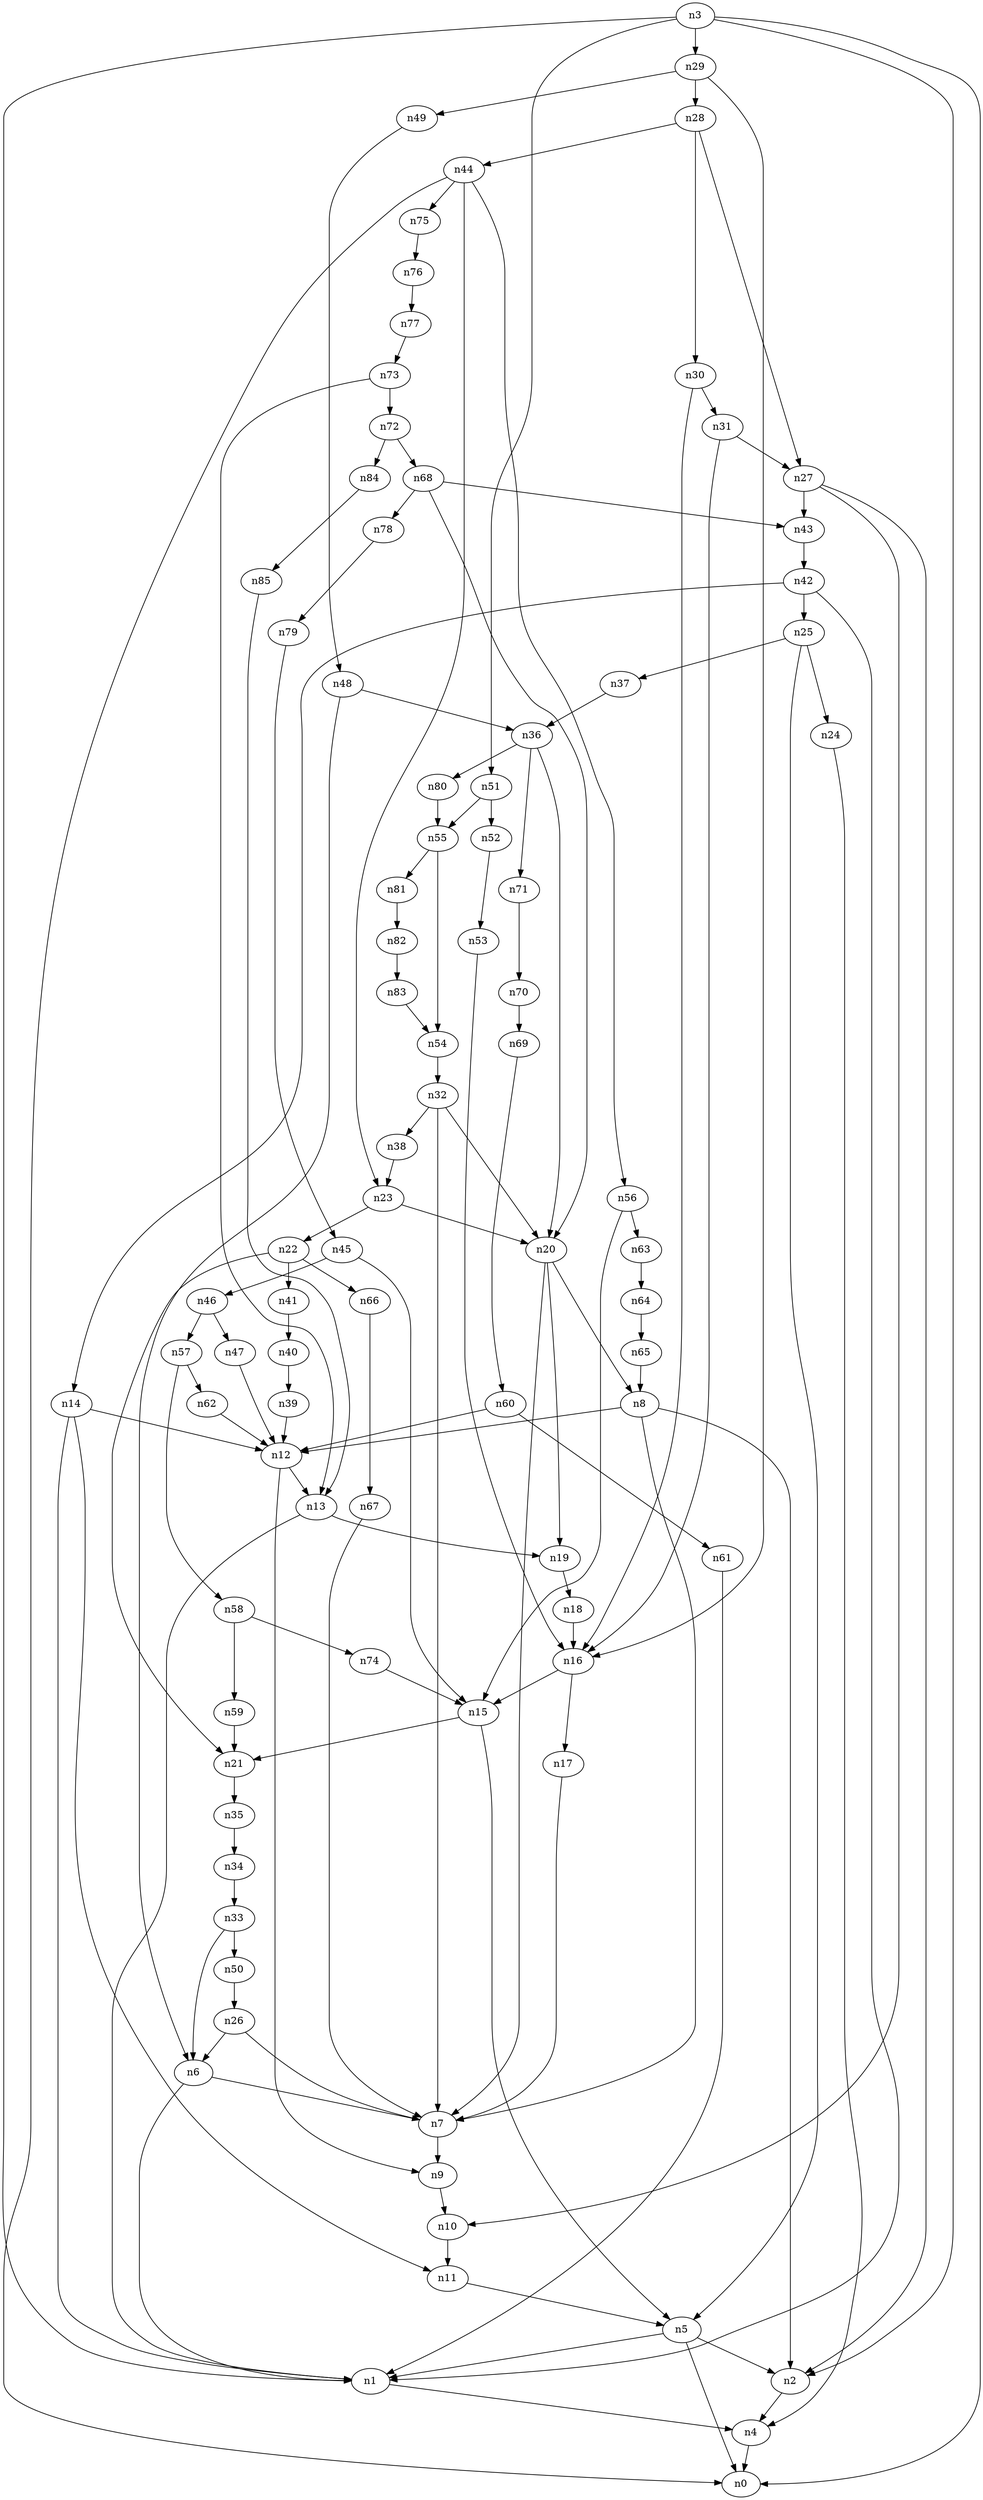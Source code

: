 digraph G {
	n1 -> n4	 [_graphml_id=e4];
	n2 -> n4	 [_graphml_id=e7];
	n3 -> n0	 [_graphml_id=e0];
	n3 -> n1	 [_graphml_id=e3];
	n3 -> n2	 [_graphml_id=e6];
	n3 -> n29	 [_graphml_id=e46];
	n3 -> n51	 [_graphml_id=e82];
	n4 -> n0	 [_graphml_id=e1];
	n5 -> n0	 [_graphml_id=e2];
	n5 -> n1	 [_graphml_id=e5];
	n5 -> n2	 [_graphml_id=e8];
	n6 -> n1	 [_graphml_id=e9];
	n6 -> n7	 [_graphml_id=e10];
	n7 -> n9	 [_graphml_id=e13];
	n8 -> n2	 [_graphml_id=e12];
	n8 -> n7	 [_graphml_id=e11];
	n8 -> n12	 [_graphml_id=e17];
	n9 -> n10	 [_graphml_id=e14];
	n10 -> n11	 [_graphml_id=e15];
	n11 -> n5	 [_graphml_id=e16];
	n12 -> n9	 [_graphml_id=e32];
	n12 -> n13	 [_graphml_id=e18];
	n13 -> n1	 [_graphml_id=e19];
	n13 -> n19	 [_graphml_id=e29];
	n14 -> n1	 [_graphml_id=e20];
	n14 -> n11	 [_graphml_id=e22];
	n14 -> n12	 [_graphml_id=e21];
	n15 -> n5	 [_graphml_id=e23];
	n15 -> n21	 [_graphml_id=e33];
	n16 -> n15	 [_graphml_id=e24];
	n16 -> n17	 [_graphml_id=e25];
	n17 -> n7	 [_graphml_id=e26];
	n18 -> n16	 [_graphml_id=e27];
	n19 -> n18	 [_graphml_id=e28];
	n20 -> n7	 [_graphml_id=e42];
	n20 -> n8	 [_graphml_id=e31];
	n20 -> n19	 [_graphml_id=e30];
	n21 -> n35	 [_graphml_id=e56];
	n22 -> n21	 [_graphml_id=e34];
	n22 -> n41	 [_graphml_id=e65];
	n22 -> n66	 [_graphml_id=e106];
	n23 -> n20	 [_graphml_id=e36];
	n23 -> n22	 [_graphml_id=e35];
	n24 -> n4	 [_graphml_id=e37];
	n25 -> n5	 [_graphml_id=e39];
	n25 -> n24	 [_graphml_id=e38];
	n25 -> n37	 [_graphml_id=e59];
	n26 -> n6	 [_graphml_id=e41];
	n26 -> n7	 [_graphml_id=e40];
	n27 -> n2	 [_graphml_id=e43];
	n27 -> n10	 [_graphml_id=e111];
	n27 -> n43	 [_graphml_id=e68];
	n28 -> n27	 [_graphml_id=e44];
	n28 -> n30	 [_graphml_id=e91];
	n28 -> n44	 [_graphml_id=e71];
	n29 -> n16	 [_graphml_id=e52];
	n29 -> n28	 [_graphml_id=e45];
	n29 -> n49	 [_graphml_id=e78];
	n30 -> n16	 [_graphml_id=e47];
	n30 -> n31	 [_graphml_id=e48];
	n31 -> n16	 [_graphml_id=e131];
	n31 -> n27	 [_graphml_id=e49];
	n32 -> n7	 [_graphml_id=e50];
	n32 -> n20	 [_graphml_id=e51];
	n32 -> n38	 [_graphml_id=e61];
	n33 -> n6	 [_graphml_id=e53];
	n33 -> n50	 [_graphml_id=e79];
	n34 -> n33	 [_graphml_id=e54];
	n35 -> n34	 [_graphml_id=e55];
	n36 -> n20	 [_graphml_id=e57];
	n36 -> n71	 [_graphml_id=e115];
	n36 -> n80	 [_graphml_id=e130];
	n37 -> n36	 [_graphml_id=e58];
	n38 -> n23	 [_graphml_id=e60];
	n39 -> n12	 [_graphml_id=e62];
	n40 -> n39	 [_graphml_id=e63];
	n41 -> n40	 [_graphml_id=e64];
	n42 -> n1	 [_graphml_id=e101];
	n42 -> n14	 [_graphml_id=e66];
	n42 -> n25	 [_graphml_id=e81];
	n43 -> n42	 [_graphml_id=e67];
	n44 -> n0	 [_graphml_id=e70];
	n44 -> n23	 [_graphml_id=e69];
	n44 -> n56	 [_graphml_id=e90];
	n44 -> n75	 [_graphml_id=e122];
	n45 -> n15	 [_graphml_id=e72];
	n45 -> n46	 [_graphml_id=e73];
	n46 -> n47	 [_graphml_id=e74];
	n46 -> n57	 [_graphml_id=e92];
	n47 -> n12	 [_graphml_id=e75];
	n48 -> n6	 [_graphml_id=e121];
	n48 -> n36	 [_graphml_id=e76];
	n49 -> n48	 [_graphml_id=e77];
	n50 -> n26	 [_graphml_id=e80];
	n51 -> n52	 [_graphml_id=e83];
	n51 -> n55	 [_graphml_id=e88];
	n52 -> n53	 [_graphml_id=e84];
	n53 -> n16	 [_graphml_id=e85];
	n54 -> n32	 [_graphml_id=e86];
	n55 -> n54	 [_graphml_id=e87];
	n55 -> n81	 [_graphml_id=e132];
	n56 -> n15	 [_graphml_id=e89];
	n56 -> n63	 [_graphml_id=e102];
	n57 -> n58	 [_graphml_id=e93];
	n57 -> n62	 [_graphml_id=e99];
	n58 -> n59	 [_graphml_id=e94];
	n58 -> n74	 [_graphml_id=e120];
	n59 -> n21	 [_graphml_id=e95];
	n60 -> n12	 [_graphml_id=e96];
	n60 -> n61	 [_graphml_id=e97];
	n61 -> n1	 [_graphml_id=e98];
	n62 -> n12	 [_graphml_id=e100];
	n63 -> n64	 [_graphml_id=e103];
	n64 -> n65	 [_graphml_id=e104];
	n65 -> n8	 [_graphml_id=e105];
	n66 -> n67	 [_graphml_id=e107];
	n67 -> n7	 [_graphml_id=e108];
	n68 -> n20	 [_graphml_id=e110];
	n68 -> n43	 [_graphml_id=e109];
	n68 -> n78	 [_graphml_id=e126];
	n69 -> n60	 [_graphml_id=e112];
	n70 -> n69	 [_graphml_id=e113];
	n71 -> n70	 [_graphml_id=e114];
	n72 -> n68	 [_graphml_id=e116];
	n72 -> n84	 [_graphml_id=e136];
	n73 -> n13	 [_graphml_id=e118];
	n73 -> n72	 [_graphml_id=e117];
	n74 -> n15	 [_graphml_id=e119];
	n75 -> n76	 [_graphml_id=e123];
	n76 -> n77	 [_graphml_id=e124];
	n77 -> n73	 [_graphml_id=e125];
	n78 -> n79	 [_graphml_id=e127];
	n79 -> n45	 [_graphml_id=e128];
	n80 -> n55	 [_graphml_id=e129];
	n81 -> n82	 [_graphml_id=e133];
	n82 -> n83	 [_graphml_id=e134];
	n83 -> n54	 [_graphml_id=e135];
	n84 -> n85	 [_graphml_id=e137];
	n85 -> n13	 [_graphml_id=e138];
}
